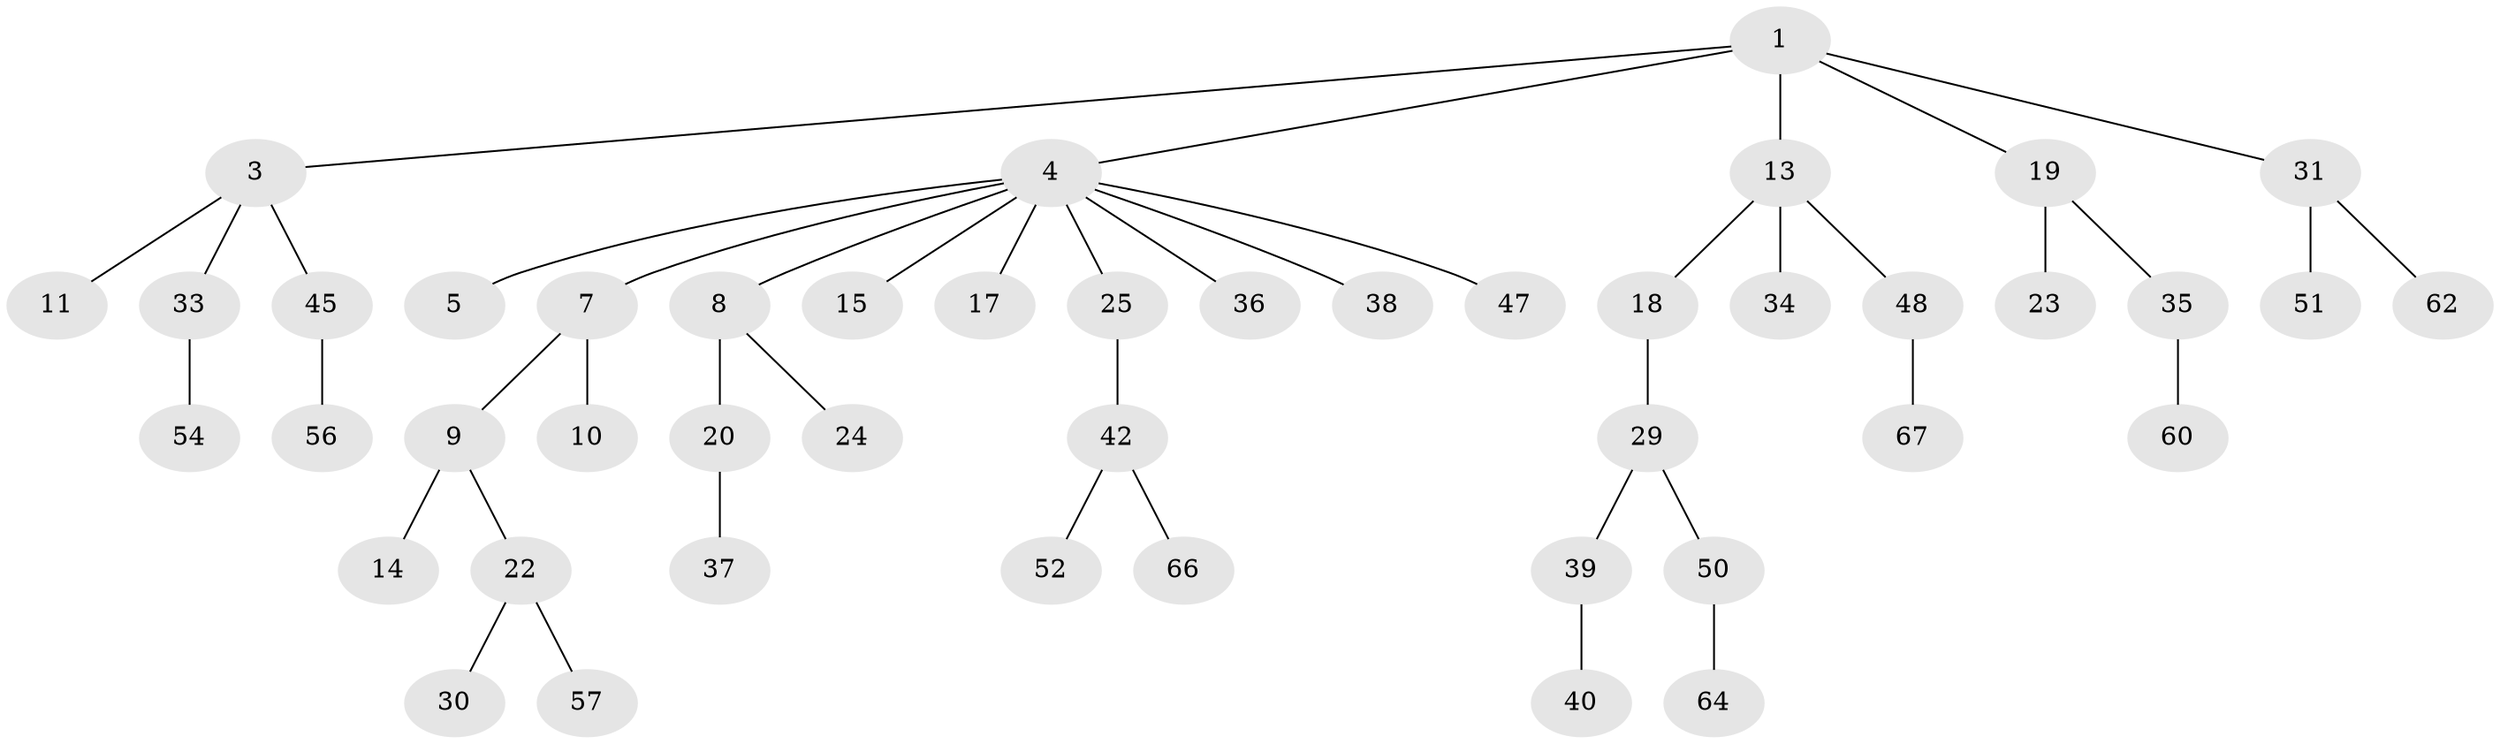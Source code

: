 // original degree distribution, {4: 0.08955223880597014, 3: 0.14925373134328357, 9: 0.014925373134328358, 2: 0.22388059701492538, 1: 0.5074626865671642, 5: 0.014925373134328358}
// Generated by graph-tools (version 1.1) at 2025/11/02/27/25 16:11:28]
// undirected, 46 vertices, 45 edges
graph export_dot {
graph [start="1"]
  node [color=gray90,style=filled];
  1 [super="+2"];
  3 [super="+21"];
  4 [super="+6"];
  5 [super="+41"];
  7 [super="+12"];
  8 [super="+16"];
  9 [super="+49"];
  10;
  11;
  13 [super="+65"];
  14;
  15;
  17;
  18 [super="+26"];
  19 [super="+27"];
  20;
  22 [super="+28"];
  23 [super="+55"];
  24;
  25;
  29 [super="+32"];
  30;
  31 [super="+44"];
  33 [super="+46"];
  34;
  35 [super="+53"];
  36;
  37;
  38 [super="+59"];
  39;
  40;
  42 [super="+43"];
  45;
  47;
  48 [super="+63"];
  50 [super="+61"];
  51;
  52;
  54;
  56;
  57 [super="+58"];
  60;
  62;
  64;
  66;
  67;
  1 -- 3;
  1 -- 19;
  1 -- 31;
  1 -- 4;
  1 -- 13;
  3 -- 11;
  3 -- 45;
  3 -- 33;
  4 -- 5;
  4 -- 8;
  4 -- 15;
  4 -- 17;
  4 -- 25;
  4 -- 38;
  4 -- 47;
  4 -- 36;
  4 -- 7;
  7 -- 9;
  7 -- 10;
  8 -- 20;
  8 -- 24;
  9 -- 14;
  9 -- 22;
  13 -- 18;
  13 -- 34;
  13 -- 48;
  18 -- 29;
  19 -- 23;
  19 -- 35;
  20 -- 37;
  22 -- 57;
  22 -- 30;
  25 -- 42;
  29 -- 39;
  29 -- 50;
  31 -- 62;
  31 -- 51;
  33 -- 54;
  35 -- 60;
  39 -- 40;
  42 -- 52;
  42 -- 66;
  45 -- 56;
  48 -- 67;
  50 -- 64;
}
